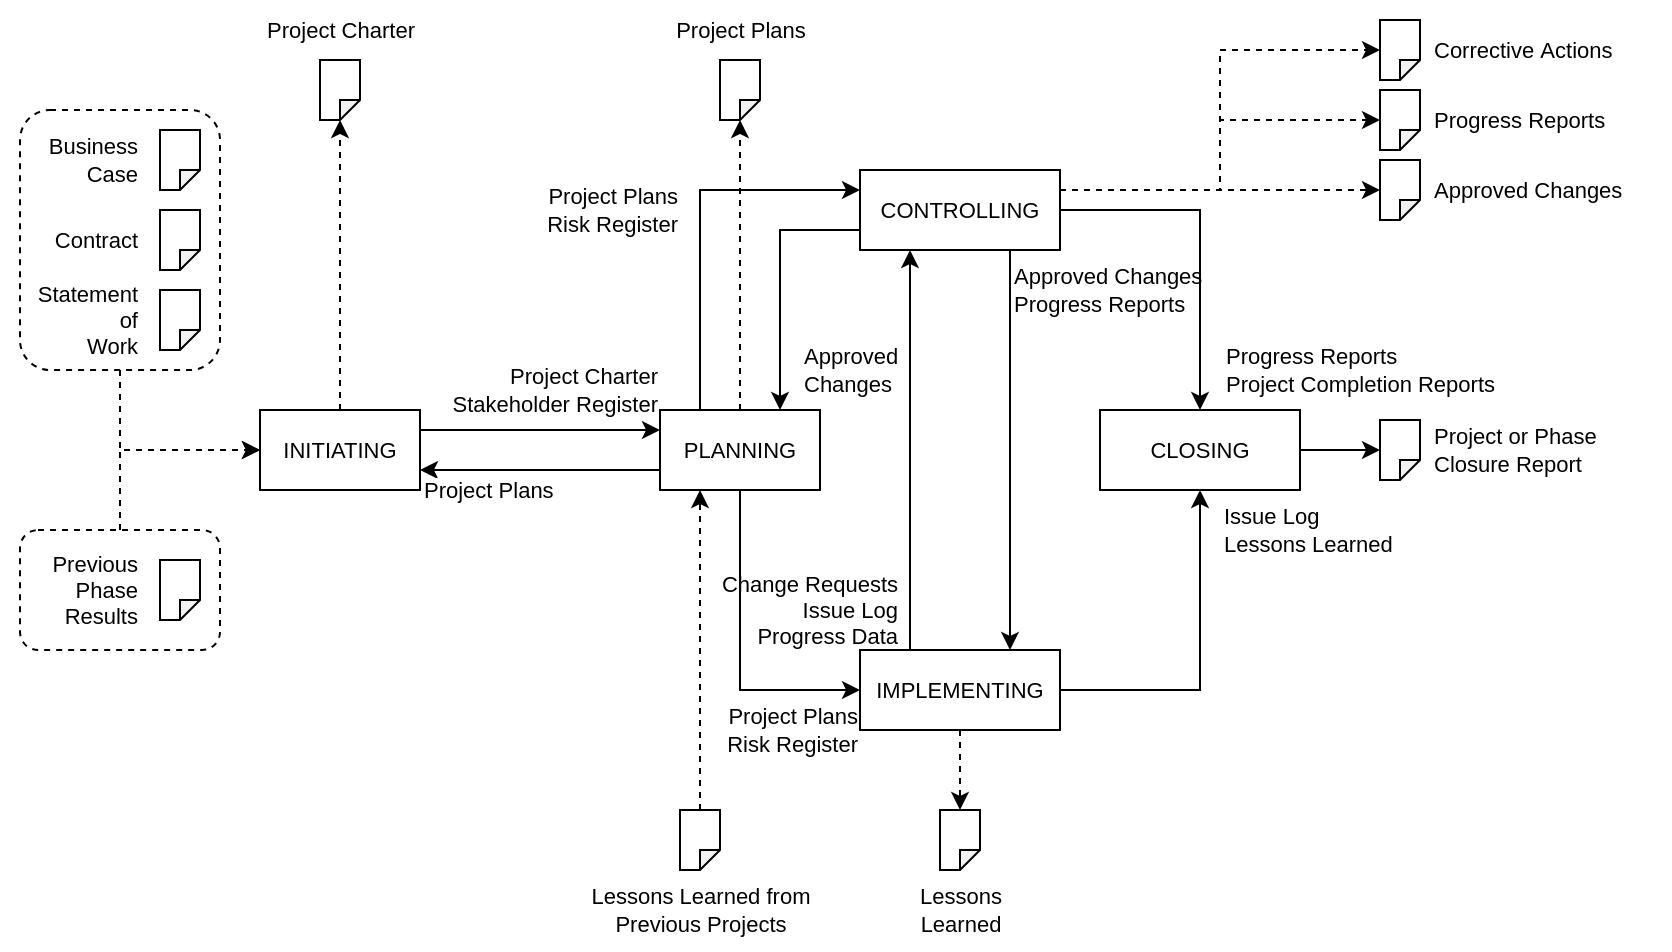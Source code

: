 <mxfile version="20.2.2" type="github">
  <diagram id="LK6LhQ9Zi_iGPimdhOZf" name="Page-1">
    <mxGraphModel dx="1822" dy="1154" grid="1" gridSize="10" guides="1" tooltips="1" connect="1" arrows="1" fold="1" page="0" pageScale="1" pageWidth="827" pageHeight="1169" math="0" shadow="0">
      <root>
        <mxCell id="0" />
        <mxCell id="1" parent="0" />
        <mxCell id="2Uv1LT-W6fwnL4_BVbzs-71" value="" style="rounded=0;whiteSpace=wrap;html=1;dashed=1;labelBackgroundColor=none;fontSize=11;strokeColor=none;" vertex="1" parent="1">
          <mxGeometry x="-150" y="-45" width="820" height="475" as="geometry" />
        </mxCell>
        <mxCell id="2Uv1LT-W6fwnL4_BVbzs-59" style="edgeStyle=orthogonalEdgeStyle;rounded=0;orthogonalLoop=1;jettySize=auto;html=1;exitX=0.5;exitY=1;exitDx=0;exitDy=0;entryX=0;entryY=0.5;entryDx=0;entryDy=0;dashed=1;fontSize=11;" edge="1" parent="1" source="2Uv1LT-W6fwnL4_BVbzs-58" target="2Uv1LT-W6fwnL4_BVbzs-1">
          <mxGeometry relative="1" as="geometry">
            <mxPoint x="-40" y="180" as="targetPoint" />
          </mxGeometry>
        </mxCell>
        <mxCell id="2Uv1LT-W6fwnL4_BVbzs-58" value="" style="rounded=1;whiteSpace=wrap;html=1;fontSize=11;dashed=1;" vertex="1" parent="1">
          <mxGeometry x="-140" y="10" width="100" height="130" as="geometry" />
        </mxCell>
        <mxCell id="2Uv1LT-W6fwnL4_BVbzs-60" style="edgeStyle=orthogonalEdgeStyle;rounded=0;orthogonalLoop=1;jettySize=auto;html=1;exitX=0.5;exitY=0;exitDx=0;exitDy=0;entryX=0;entryY=0.5;entryDx=0;entryDy=0;dashed=1;fontSize=11;" edge="1" parent="1" source="2Uv1LT-W6fwnL4_BVbzs-57" target="2Uv1LT-W6fwnL4_BVbzs-1">
          <mxGeometry relative="1" as="geometry">
            <mxPoint x="-40" y="180" as="targetPoint" />
          </mxGeometry>
        </mxCell>
        <mxCell id="2Uv1LT-W6fwnL4_BVbzs-57" value="" style="rounded=1;whiteSpace=wrap;html=1;fontSize=11;dashed=1;" vertex="1" parent="1">
          <mxGeometry x="-140" y="220" width="100" height="60" as="geometry" />
        </mxCell>
        <mxCell id="2Uv1LT-W6fwnL4_BVbzs-16" value="&lt;div style=&quot;font-size: 11px;&quot;&gt;Project Charter&lt;/div&gt;&lt;div style=&quot;font-size: 11px;&quot;&gt;Stakeholder Register&lt;/div&gt;" style="edgeStyle=orthogonalEdgeStyle;rounded=0;orthogonalLoop=1;jettySize=auto;html=1;exitX=1;exitY=0.25;exitDx=0;exitDy=0;entryX=0;entryY=0.25;entryDx=0;entryDy=0;fontSize=11;labelBackgroundColor=none;align=right;" edge="1" parent="1" source="2Uv1LT-W6fwnL4_BVbzs-1" target="2Uv1LT-W6fwnL4_BVbzs-2">
          <mxGeometry x="1" y="20" relative="1" as="geometry">
            <mxPoint as="offset" />
          </mxGeometry>
        </mxCell>
        <mxCell id="2Uv1LT-W6fwnL4_BVbzs-63" style="edgeStyle=orthogonalEdgeStyle;rounded=0;orthogonalLoop=1;jettySize=auto;html=1;exitX=0.5;exitY=0;exitDx=0;exitDy=0;entryX=0;entryY=0;entryDx=10;entryDy=0;entryPerimeter=0;dashed=1;fontSize=11;" edge="1" parent="1" source="2Uv1LT-W6fwnL4_BVbzs-1" target="2Uv1LT-W6fwnL4_BVbzs-61">
          <mxGeometry relative="1" as="geometry" />
        </mxCell>
        <mxCell id="2Uv1LT-W6fwnL4_BVbzs-1" value="INITIATING" style="rounded=0;whiteSpace=wrap;html=1;fontSize=11;" vertex="1" parent="1">
          <mxGeometry x="-20" y="160" width="80" height="40" as="geometry" />
        </mxCell>
        <mxCell id="2Uv1LT-W6fwnL4_BVbzs-6" value="Project Plans&lt;br style=&quot;font-size: 11px;&quot;&gt;Risk Register" style="edgeStyle=orthogonalEdgeStyle;rounded=0;orthogonalLoop=1;jettySize=auto;html=1;exitX=0.25;exitY=0;exitDx=0;exitDy=0;entryX=0;entryY=0.25;entryDx=0;entryDy=0;fontSize=11;labelBackgroundColor=none;align=right;" edge="1" parent="1" source="2Uv1LT-W6fwnL4_BVbzs-2" target="2Uv1LT-W6fwnL4_BVbzs-3">
          <mxGeometry x="0.053" y="10" relative="1" as="geometry">
            <mxPoint as="offset" />
          </mxGeometry>
        </mxCell>
        <mxCell id="2Uv1LT-W6fwnL4_BVbzs-15" value="Project Plans&lt;br style=&quot;font-size: 11px;&quot;&gt;Risk Register" style="edgeStyle=orthogonalEdgeStyle;rounded=0;orthogonalLoop=1;jettySize=auto;html=1;exitX=0.5;exitY=1;exitDx=0;exitDy=0;entryX=0;entryY=0.5;entryDx=0;entryDy=0;fontSize=11;labelBackgroundColor=none;align=right;" edge="1" parent="1" source="2Uv1LT-W6fwnL4_BVbzs-2" target="2Uv1LT-W6fwnL4_BVbzs-4">
          <mxGeometry x="1.0" y="-20" relative="1" as="geometry">
            <mxPoint as="offset" />
          </mxGeometry>
        </mxCell>
        <mxCell id="2Uv1LT-W6fwnL4_BVbzs-17" value="Project Plans" style="edgeStyle=orthogonalEdgeStyle;rounded=0;orthogonalLoop=1;jettySize=auto;html=1;exitX=0;exitY=0.75;exitDx=0;exitDy=0;entryX=1;entryY=0.75;entryDx=0;entryDy=0;fontSize=11;align=left;" edge="1" parent="1" source="2Uv1LT-W6fwnL4_BVbzs-2" target="2Uv1LT-W6fwnL4_BVbzs-1">
          <mxGeometry x="1" y="10" relative="1" as="geometry">
            <mxPoint as="offset" />
          </mxGeometry>
        </mxCell>
        <mxCell id="2Uv1LT-W6fwnL4_BVbzs-68" style="edgeStyle=orthogonalEdgeStyle;rounded=0;orthogonalLoop=1;jettySize=auto;html=1;exitX=0.5;exitY=0;exitDx=0;exitDy=0;entryX=0;entryY=0;entryDx=10;entryDy=0;entryPerimeter=0;dashed=1;fontSize=11;" edge="1" parent="1" source="2Uv1LT-W6fwnL4_BVbzs-2" target="2Uv1LT-W6fwnL4_BVbzs-64">
          <mxGeometry relative="1" as="geometry" />
        </mxCell>
        <mxCell id="2Uv1LT-W6fwnL4_BVbzs-2" value="PLANNING" style="rounded=0;whiteSpace=wrap;html=1;fontSize=11;" vertex="1" parent="1">
          <mxGeometry x="180" y="160" width="80" height="40" as="geometry" />
        </mxCell>
        <mxCell id="2Uv1LT-W6fwnL4_BVbzs-8" value="Approved &lt;br style=&quot;font-size: 11px;&quot;&gt;Changes" style="edgeStyle=orthogonalEdgeStyle;rounded=0;orthogonalLoop=1;jettySize=auto;html=1;exitX=0;exitY=0.75;exitDx=0;exitDy=0;entryX=0.75;entryY=0;entryDx=0;entryDy=0;fontSize=11;labelBackgroundColor=none;align=left;" edge="1" parent="1" source="2Uv1LT-W6fwnL4_BVbzs-3" target="2Uv1LT-W6fwnL4_BVbzs-2">
          <mxGeometry x="0.692" y="10" relative="1" as="geometry">
            <mxPoint as="offset" />
          </mxGeometry>
        </mxCell>
        <mxCell id="2Uv1LT-W6fwnL4_BVbzs-9" style="edgeStyle=orthogonalEdgeStyle;rounded=0;orthogonalLoop=1;jettySize=auto;html=1;exitX=1;exitY=0.5;exitDx=0;exitDy=0;entryX=0.5;entryY=0;entryDx=0;entryDy=0;fontSize=11;" edge="1" parent="1" source="2Uv1LT-W6fwnL4_BVbzs-3" target="2Uv1LT-W6fwnL4_BVbzs-5">
          <mxGeometry relative="1" as="geometry" />
        </mxCell>
        <mxCell id="2Uv1LT-W6fwnL4_BVbzs-14" value="Approved Changes&lt;br style=&quot;font-size: 11px;&quot;&gt;Progress Reports" style="edgeStyle=orthogonalEdgeStyle;rounded=0;orthogonalLoop=1;jettySize=auto;html=1;exitX=0.75;exitY=1;exitDx=0;exitDy=0;entryX=0.75;entryY=0;entryDx=0;entryDy=0;fontSize=11;align=left;labelBackgroundColor=none;" edge="1" parent="1" source="2Uv1LT-W6fwnL4_BVbzs-3" target="2Uv1LT-W6fwnL4_BVbzs-4">
          <mxGeometry x="-0.8" relative="1" as="geometry">
            <mxPoint as="offset" />
          </mxGeometry>
        </mxCell>
        <mxCell id="2Uv1LT-W6fwnL4_BVbzs-36" style="edgeStyle=orthogonalEdgeStyle;rounded=0;orthogonalLoop=1;jettySize=auto;html=1;exitX=1;exitY=0.25;exitDx=0;exitDy=0;entryX=0;entryY=0.5;entryDx=0;entryDy=0;entryPerimeter=0;fontSize=11;dashed=1;" edge="1" parent="1" source="2Uv1LT-W6fwnL4_BVbzs-3" target="2Uv1LT-W6fwnL4_BVbzs-25">
          <mxGeometry relative="1" as="geometry">
            <mxPoint x="430" y="100" as="sourcePoint" />
          </mxGeometry>
        </mxCell>
        <mxCell id="2Uv1LT-W6fwnL4_BVbzs-37" style="edgeStyle=orthogonalEdgeStyle;rounded=0;orthogonalLoop=1;jettySize=auto;html=1;exitX=1;exitY=0.25;exitDx=0;exitDy=0;entryX=0;entryY=0.5;entryDx=0;entryDy=0;entryPerimeter=0;dashed=1;fontSize=11;" edge="1" parent="1" source="2Uv1LT-W6fwnL4_BVbzs-3" target="2Uv1LT-W6fwnL4_BVbzs-23">
          <mxGeometry relative="1" as="geometry">
            <mxPoint x="430" y="100" as="sourcePoint" />
          </mxGeometry>
        </mxCell>
        <mxCell id="2Uv1LT-W6fwnL4_BVbzs-38" style="edgeStyle=orthogonalEdgeStyle;rounded=0;orthogonalLoop=1;jettySize=auto;html=1;exitX=1;exitY=0.25;exitDx=0;exitDy=0;entryX=0;entryY=0.5;entryDx=0;entryDy=0;entryPerimeter=0;dashed=1;fontSize=11;" edge="1" parent="1" source="2Uv1LT-W6fwnL4_BVbzs-3" target="2Uv1LT-W6fwnL4_BVbzs-21">
          <mxGeometry relative="1" as="geometry">
            <mxPoint x="430" y="100" as="sourcePoint" />
          </mxGeometry>
        </mxCell>
        <mxCell id="2Uv1LT-W6fwnL4_BVbzs-70" value="Progress Reports&lt;br style=&quot;font-size: 11px;&quot;&gt;Project Completion Reports" style="edgeLabel;html=1;align=left;verticalAlign=middle;resizable=0;points=[];fontSize=11;labelBackgroundColor=none;" vertex="1" connectable="0" parent="2Uv1LT-W6fwnL4_BVbzs-38">
          <mxGeometry x="-0.51" y="-2" relative="1" as="geometry">
            <mxPoint x="24" y="88" as="offset" />
          </mxGeometry>
        </mxCell>
        <mxCell id="2Uv1LT-W6fwnL4_BVbzs-3" value="CONTROLLING" style="rounded=0;whiteSpace=wrap;html=1;fontSize=11;" vertex="1" parent="1">
          <mxGeometry x="280" y="40" width="100" height="40" as="geometry" />
        </mxCell>
        <mxCell id="2Uv1LT-W6fwnL4_BVbzs-10" value="Issue Log&lt;br style=&quot;font-size: 11px;&quot;&gt;&lt;div style=&quot;font-size: 11px;&quot;&gt;Lessons Learned&lt;/div&gt;" style="edgeStyle=orthogonalEdgeStyle;rounded=0;orthogonalLoop=1;jettySize=auto;html=1;exitX=1;exitY=0.5;exitDx=0;exitDy=0;entryX=0.5;entryY=1;entryDx=0;entryDy=0;fontSize=11;align=left;labelBackgroundColor=none;" edge="1" parent="1" source="2Uv1LT-W6fwnL4_BVbzs-4" target="2Uv1LT-W6fwnL4_BVbzs-5">
          <mxGeometry x="0.765" y="-10" relative="1" as="geometry">
            <mxPoint as="offset" />
          </mxGeometry>
        </mxCell>
        <mxCell id="2Uv1LT-W6fwnL4_BVbzs-13" value="Change Requests&lt;br style=&quot;font-size: 11px;&quot;&gt;Issue Log&lt;br style=&quot;font-size: 11px;&quot;&gt;Progress Data" style="edgeStyle=orthogonalEdgeStyle;rounded=0;orthogonalLoop=1;jettySize=auto;html=1;exitX=0.25;exitY=0;exitDx=0;exitDy=0;entryX=0.25;entryY=1;entryDx=0;entryDy=0;fontSize=11;align=right;labelBackgroundColor=none;" edge="1" parent="1" source="2Uv1LT-W6fwnL4_BVbzs-4" target="2Uv1LT-W6fwnL4_BVbzs-3">
          <mxGeometry x="-0.8" y="5" relative="1" as="geometry">
            <mxPoint as="offset" />
          </mxGeometry>
        </mxCell>
        <mxCell id="2Uv1LT-W6fwnL4_BVbzs-39" style="edgeStyle=orthogonalEdgeStyle;rounded=0;orthogonalLoop=1;jettySize=auto;html=1;exitX=0.5;exitY=1;exitDx=0;exitDy=0;entryX=0.5;entryY=1;entryDx=0;entryDy=0;entryPerimeter=0;dashed=1;fontSize=11;" edge="1" parent="1" target="2Uv1LT-W6fwnL4_BVbzs-19">
          <mxGeometry relative="1" as="geometry">
            <mxPoint x="330" y="360" as="sourcePoint" />
          </mxGeometry>
        </mxCell>
        <mxCell id="2Uv1LT-W6fwnL4_BVbzs-72" style="edgeStyle=orthogonalEdgeStyle;rounded=0;orthogonalLoop=1;jettySize=auto;html=1;exitX=0.5;exitY=1;exitDx=0;exitDy=0;entryX=0.5;entryY=1;entryDx=0;entryDy=0;entryPerimeter=0;dashed=1;labelBackgroundColor=none;fontSize=11;" edge="1" parent="1" source="2Uv1LT-W6fwnL4_BVbzs-4" target="2Uv1LT-W6fwnL4_BVbzs-19">
          <mxGeometry relative="1" as="geometry" />
        </mxCell>
        <mxCell id="2Uv1LT-W6fwnL4_BVbzs-4" value="IMPLEMENTING" style="rounded=0;whiteSpace=wrap;html=1;fontSize=11;" vertex="1" parent="1">
          <mxGeometry x="280" y="280" width="100" height="40" as="geometry" />
        </mxCell>
        <mxCell id="2Uv1LT-W6fwnL4_BVbzs-35" value="" style="edgeStyle=orthogonalEdgeStyle;rounded=0;orthogonalLoop=1;jettySize=auto;html=1;fontSize=11;entryX=0;entryY=0.5;entryDx=0;entryDy=0;entryPerimeter=0;" edge="1" parent="1" source="2Uv1LT-W6fwnL4_BVbzs-5" target="2Uv1LT-W6fwnL4_BVbzs-28">
          <mxGeometry relative="1" as="geometry" />
        </mxCell>
        <mxCell id="2Uv1LT-W6fwnL4_BVbzs-5" value="CLOSING" style="rounded=0;whiteSpace=wrap;html=1;fontSize=11;" vertex="1" parent="1">
          <mxGeometry x="400" y="160" width="100" height="40" as="geometry" />
        </mxCell>
        <mxCell id="2Uv1LT-W6fwnL4_BVbzs-19" value="" style="shape=note;whiteSpace=wrap;html=1;backgroundOutline=1;darkOpacity=0.05;rotation=0;flipH=1;flipV=0;direction=west;fontSize=11;size=10;" vertex="1" parent="1">
          <mxGeometry x="320" y="360" width="20" height="30" as="geometry" />
        </mxCell>
        <mxCell id="2Uv1LT-W6fwnL4_BVbzs-20" value="Lessons &lt;br style=&quot;font-size: 11px;&quot;&gt;Learned" style="text;html=1;align=center;verticalAlign=middle;resizable=0;points=[];autosize=1;strokeColor=none;fillColor=none;fontSize=11;" vertex="1" parent="1">
          <mxGeometry x="300" y="390" width="60" height="40" as="geometry" />
        </mxCell>
        <mxCell id="2Uv1LT-W6fwnL4_BVbzs-21" value="" style="shape=note;whiteSpace=wrap;html=1;backgroundOutline=1;darkOpacity=0.05;rotation=0;flipH=1;flipV=0;direction=west;fontSize=11;size=10;" vertex="1" parent="1">
          <mxGeometry x="540" y="-35" width="20" height="30" as="geometry" />
        </mxCell>
        <mxCell id="2Uv1LT-W6fwnL4_BVbzs-22" value="Corrective&amp;nbsp;Actions" style="text;html=1;align=left;verticalAlign=middle;resizable=0;points=[];autosize=1;strokeColor=none;fillColor=none;fontSize=11;" vertex="1" parent="1">
          <mxGeometry x="565" y="-35" width="110" height="30" as="geometry" />
        </mxCell>
        <mxCell id="2Uv1LT-W6fwnL4_BVbzs-23" value="" style="shape=note;whiteSpace=wrap;html=1;backgroundOutline=1;darkOpacity=0.05;rotation=0;flipH=1;flipV=0;direction=west;fontSize=11;size=10;" vertex="1" parent="1">
          <mxGeometry x="540" width="20" height="30" as="geometry" />
        </mxCell>
        <mxCell id="2Uv1LT-W6fwnL4_BVbzs-24" value="Progress&amp;nbsp;Reports" style="text;html=1;align=left;verticalAlign=middle;resizable=0;points=[];autosize=1;strokeColor=none;fillColor=none;fontSize=11;" vertex="1" parent="1">
          <mxGeometry x="565" width="110" height="30" as="geometry" />
        </mxCell>
        <mxCell id="2Uv1LT-W6fwnL4_BVbzs-25" value="" style="shape=note;whiteSpace=wrap;html=1;backgroundOutline=1;darkOpacity=0.05;rotation=0;flipH=1;flipV=0;direction=west;fontSize=11;size=10;" vertex="1" parent="1">
          <mxGeometry x="540" y="35" width="20" height="30" as="geometry" />
        </mxCell>
        <mxCell id="2Uv1LT-W6fwnL4_BVbzs-26" value="Approved&amp;nbsp;Changes" style="text;html=1;align=left;verticalAlign=middle;resizable=0;points=[];autosize=1;strokeColor=none;fillColor=none;fontSize=11;" vertex="1" parent="1">
          <mxGeometry x="565" y="35" width="120" height="30" as="geometry" />
        </mxCell>
        <mxCell id="2Uv1LT-W6fwnL4_BVbzs-28" value="" style="shape=note;whiteSpace=wrap;html=1;backgroundOutline=1;darkOpacity=0.05;rotation=0;flipH=1;flipV=0;direction=west;fontSize=11;size=10;" vertex="1" parent="1">
          <mxGeometry x="540" y="165" width="20" height="30" as="geometry" />
        </mxCell>
        <mxCell id="2Uv1LT-W6fwnL4_BVbzs-29" value="Project or Phase&lt;br style=&quot;font-size: 11px;&quot;&gt;Closure Report" style="text;html=1;align=left;verticalAlign=middle;resizable=0;points=[];autosize=1;strokeColor=none;fillColor=none;fontSize=11;" vertex="1" parent="1">
          <mxGeometry x="565" y="160" width="100" height="40" as="geometry" />
        </mxCell>
        <mxCell id="2Uv1LT-W6fwnL4_BVbzs-42" style="edgeStyle=orthogonalEdgeStyle;rounded=0;orthogonalLoop=1;jettySize=auto;html=1;exitX=0.5;exitY=1;exitDx=0;exitDy=0;exitPerimeter=0;entryX=0.25;entryY=1;entryDx=0;entryDy=0;dashed=1;fontSize=11;" edge="1" parent="1" source="2Uv1LT-W6fwnL4_BVbzs-40" target="2Uv1LT-W6fwnL4_BVbzs-2">
          <mxGeometry relative="1" as="geometry" />
        </mxCell>
        <mxCell id="2Uv1LT-W6fwnL4_BVbzs-40" value="" style="shape=note;whiteSpace=wrap;html=1;backgroundOutline=1;darkOpacity=0.05;rotation=0;flipH=1;flipV=0;direction=west;fontSize=11;size=10;" vertex="1" parent="1">
          <mxGeometry x="190" y="360" width="20" height="30" as="geometry" />
        </mxCell>
        <mxCell id="2Uv1LT-W6fwnL4_BVbzs-41" value="Lessons Learned&amp;nbsp;from &lt;br style=&quot;font-size: 11px;&quot;&gt;Previous Projects" style="text;html=1;align=center;verticalAlign=middle;resizable=0;points=[];autosize=1;strokeColor=none;fillColor=none;fontSize=11;" vertex="1" parent="1">
          <mxGeometry x="135" y="390" width="130" height="40" as="geometry" />
        </mxCell>
        <mxCell id="2Uv1LT-W6fwnL4_BVbzs-43" value="" style="shape=note;whiteSpace=wrap;html=1;backgroundOutline=1;darkOpacity=0.05;rotation=0;flipH=1;flipV=0;direction=west;fontSize=11;size=10;" vertex="1" parent="1">
          <mxGeometry x="-70" y="235" width="20" height="30" as="geometry" />
        </mxCell>
        <mxCell id="2Uv1LT-W6fwnL4_BVbzs-44" value="Previous &lt;br style=&quot;font-size: 11px;&quot;&gt;Phase &lt;br style=&quot;font-size: 11px;&quot;&gt;Results" style="text;html=1;align=right;verticalAlign=middle;resizable=0;points=[];autosize=1;strokeColor=none;fillColor=none;fontSize=11;" vertex="1" parent="1">
          <mxGeometry x="-150" y="225" width="70" height="50" as="geometry" />
        </mxCell>
        <mxCell id="2Uv1LT-W6fwnL4_BVbzs-45" value="" style="shape=note;whiteSpace=wrap;html=1;backgroundOutline=1;darkOpacity=0.05;rotation=0;flipH=1;flipV=0;direction=west;fontSize=11;size=10;" vertex="1" parent="1">
          <mxGeometry x="-70" y="100" width="20" height="30" as="geometry" />
        </mxCell>
        <mxCell id="2Uv1LT-W6fwnL4_BVbzs-46" value="Statement &lt;br style=&quot;font-size: 11px;&quot;&gt;of &lt;br style=&quot;font-size: 11px;&quot;&gt;Work" style="text;html=1;align=right;verticalAlign=middle;resizable=0;points=[];autosize=1;strokeColor=none;fillColor=none;fontSize=11;" vertex="1" parent="1">
          <mxGeometry x="-150" y="90" width="70" height="50" as="geometry" />
        </mxCell>
        <mxCell id="2Uv1LT-W6fwnL4_BVbzs-47" value="" style="shape=note;whiteSpace=wrap;html=1;backgroundOutline=1;darkOpacity=0.05;rotation=0;flipH=1;flipV=0;direction=west;fontSize=11;size=10;" vertex="1" parent="1">
          <mxGeometry x="-70" y="60" width="20" height="30" as="geometry" />
        </mxCell>
        <mxCell id="2Uv1LT-W6fwnL4_BVbzs-48" value="Contract" style="text;html=1;align=right;verticalAlign=middle;resizable=0;points=[];autosize=1;strokeColor=none;fillColor=none;fontSize=11;" vertex="1" parent="1">
          <mxGeometry x="-150" y="60" width="70" height="30" as="geometry" />
        </mxCell>
        <mxCell id="2Uv1LT-W6fwnL4_BVbzs-53" value="" style="shape=note;whiteSpace=wrap;html=1;backgroundOutline=1;darkOpacity=0.05;rotation=0;flipH=1;flipV=0;direction=west;fontSize=11;size=10;" vertex="1" parent="1">
          <mxGeometry x="-70" y="20" width="20" height="30" as="geometry" />
        </mxCell>
        <mxCell id="2Uv1LT-W6fwnL4_BVbzs-54" value="Business &lt;br style=&quot;font-size: 11px;&quot;&gt;Case" style="text;html=1;align=right;verticalAlign=middle;resizable=0;points=[];autosize=1;strokeColor=none;fillColor=none;fontSize=11;" vertex="1" parent="1">
          <mxGeometry x="-150" y="15" width="70" height="40" as="geometry" />
        </mxCell>
        <mxCell id="2Uv1LT-W6fwnL4_BVbzs-61" value="" style="shape=note;whiteSpace=wrap;html=1;backgroundOutline=1;darkOpacity=0.05;rotation=0;flipH=1;flipV=0;direction=west;fontSize=11;size=10;" vertex="1" parent="1">
          <mxGeometry x="10" y="-15" width="20" height="30" as="geometry" />
        </mxCell>
        <mxCell id="2Uv1LT-W6fwnL4_BVbzs-62" value="Project Charter" style="text;html=1;align=center;verticalAlign=middle;resizable=0;points=[];autosize=1;strokeColor=none;fillColor=none;fontSize=11;" vertex="1" parent="1">
          <mxGeometry x="-30" y="-45" width="100" height="30" as="geometry" />
        </mxCell>
        <mxCell id="2Uv1LT-W6fwnL4_BVbzs-64" value="" style="shape=note;whiteSpace=wrap;html=1;backgroundOutline=1;darkOpacity=0.05;rotation=0;flipH=1;flipV=0;direction=west;fontSize=11;size=10;" vertex="1" parent="1">
          <mxGeometry x="210" y="-15" width="20" height="30" as="geometry" />
        </mxCell>
        <mxCell id="2Uv1LT-W6fwnL4_BVbzs-65" value="Project Plans" style="text;html=1;align=center;verticalAlign=middle;resizable=0;points=[];autosize=1;strokeColor=none;fillColor=none;fontSize=11;" vertex="1" parent="1">
          <mxGeometry x="175" y="-45" width="90" height="30" as="geometry" />
        </mxCell>
      </root>
    </mxGraphModel>
  </diagram>
</mxfile>
